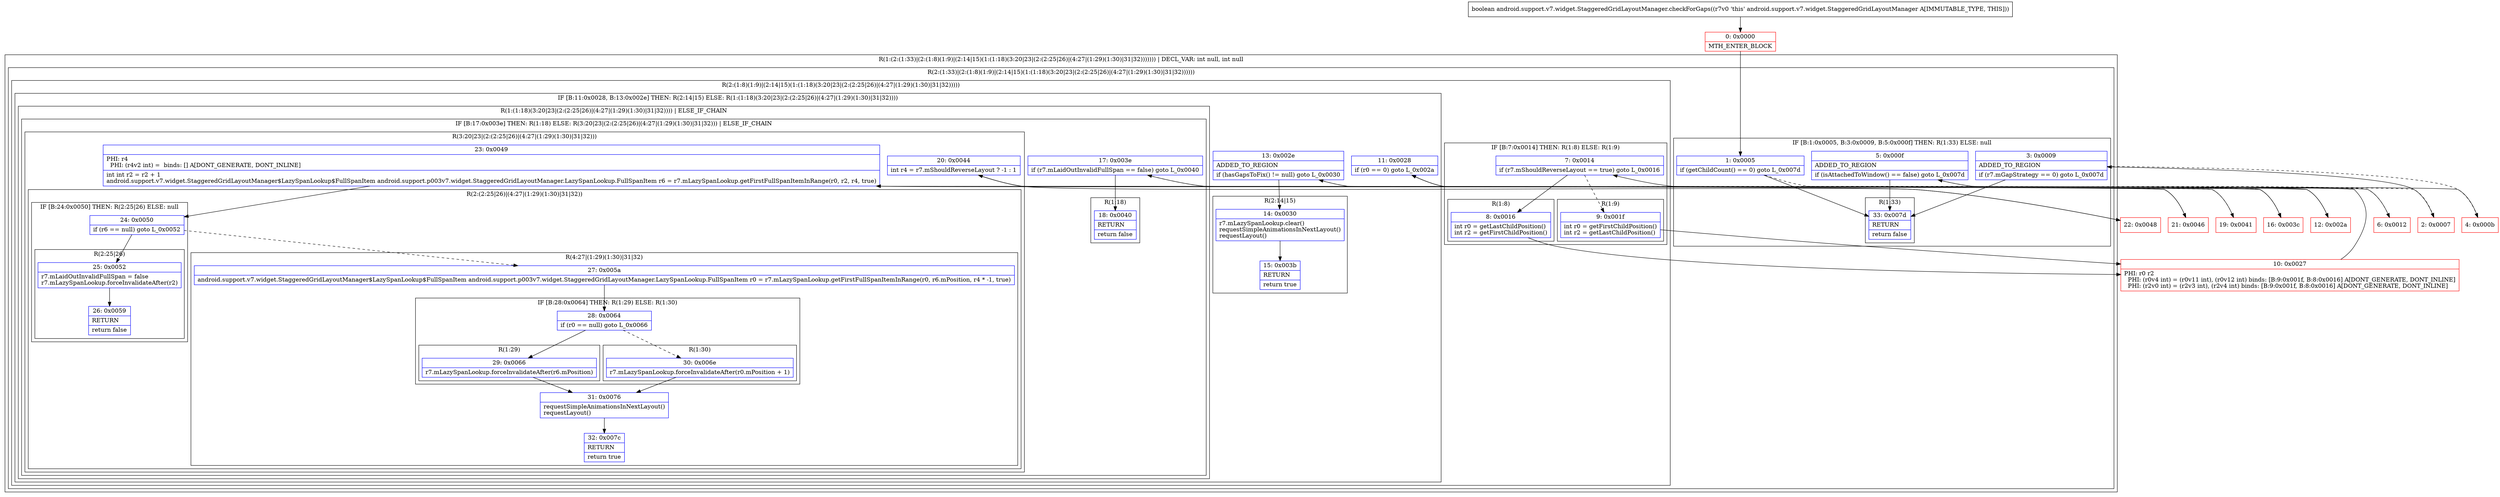 digraph "CFG forandroid.support.v7.widget.StaggeredGridLayoutManager.checkForGaps()Z" {
subgraph cluster_Region_536668670 {
label = "R(1:(2:(1:33)|(2:(1:8)(1:9)|(2:14|15)(1:(1:18)(3:20|23|(2:(2:25|26)|(4:27|(1:29)(1:30)|31|32))))))) | DECL_VAR: int null, int null\l";
node [shape=record,color=blue];
subgraph cluster_Region_678310578 {
label = "R(2:(1:33)|(2:(1:8)(1:9)|(2:14|15)(1:(1:18)(3:20|23|(2:(2:25|26)|(4:27|(1:29)(1:30)|31|32))))))";
node [shape=record,color=blue];
subgraph cluster_IfRegion_948145173 {
label = "IF [B:1:0x0005, B:3:0x0009, B:5:0x000f] THEN: R(1:33) ELSE: null";
node [shape=record,color=blue];
Node_1 [shape=record,label="{1\:\ 0x0005|if (getChildCount() == 0) goto L_0x007d\l}"];
Node_3 [shape=record,label="{3\:\ 0x0009|ADDED_TO_REGION\l|if (r7.mGapStrategy == 0) goto L_0x007d\l}"];
Node_5 [shape=record,label="{5\:\ 0x000f|ADDED_TO_REGION\l|if (isAttachedToWindow() == false) goto L_0x007d\l}"];
subgraph cluster_Region_37187172 {
label = "R(1:33)";
node [shape=record,color=blue];
Node_33 [shape=record,label="{33\:\ 0x007d|RETURN\l|return false\l}"];
}
}
subgraph cluster_Region_2063389893 {
label = "R(2:(1:8)(1:9)|(2:14|15)(1:(1:18)(3:20|23|(2:(2:25|26)|(4:27|(1:29)(1:30)|31|32)))))";
node [shape=record,color=blue];
subgraph cluster_IfRegion_601789066 {
label = "IF [B:7:0x0014] THEN: R(1:8) ELSE: R(1:9)";
node [shape=record,color=blue];
Node_7 [shape=record,label="{7\:\ 0x0014|if (r7.mShouldReverseLayout == true) goto L_0x0016\l}"];
subgraph cluster_Region_1594740986 {
label = "R(1:8)";
node [shape=record,color=blue];
Node_8 [shape=record,label="{8\:\ 0x0016|int r0 = getLastChildPosition()\lint r2 = getFirstChildPosition()\l}"];
}
subgraph cluster_Region_1548709821 {
label = "R(1:9)";
node [shape=record,color=blue];
Node_9 [shape=record,label="{9\:\ 0x001f|int r0 = getFirstChildPosition()\lint r2 = getLastChildPosition()\l}"];
}
}
subgraph cluster_IfRegion_119099840 {
label = "IF [B:11:0x0028, B:13:0x002e] THEN: R(2:14|15) ELSE: R(1:(1:18)(3:20|23|(2:(2:25|26)|(4:27|(1:29)(1:30)|31|32))))";
node [shape=record,color=blue];
Node_11 [shape=record,label="{11\:\ 0x0028|if (r0 == 0) goto L_0x002a\l}"];
Node_13 [shape=record,label="{13\:\ 0x002e|ADDED_TO_REGION\l|if (hasGapsToFix() != null) goto L_0x0030\l}"];
subgraph cluster_Region_1046764297 {
label = "R(2:14|15)";
node [shape=record,color=blue];
Node_14 [shape=record,label="{14\:\ 0x0030|r7.mLazySpanLookup.clear()\lrequestSimpleAnimationsInNextLayout()\lrequestLayout()\l}"];
Node_15 [shape=record,label="{15\:\ 0x003b|RETURN\l|return true\l}"];
}
subgraph cluster_Region_572717820 {
label = "R(1:(1:18)(3:20|23|(2:(2:25|26)|(4:27|(1:29)(1:30)|31|32)))) | ELSE_IF_CHAIN\l";
node [shape=record,color=blue];
subgraph cluster_IfRegion_1975482096 {
label = "IF [B:17:0x003e] THEN: R(1:18) ELSE: R(3:20|23|(2:(2:25|26)|(4:27|(1:29)(1:30)|31|32))) | ELSE_IF_CHAIN\l";
node [shape=record,color=blue];
Node_17 [shape=record,label="{17\:\ 0x003e|if (r7.mLaidOutInvalidFullSpan == false) goto L_0x0040\l}"];
subgraph cluster_Region_954576598 {
label = "R(1:18)";
node [shape=record,color=blue];
Node_18 [shape=record,label="{18\:\ 0x0040|RETURN\l|return false\l}"];
}
subgraph cluster_Region_2064791527 {
label = "R(3:20|23|(2:(2:25|26)|(4:27|(1:29)(1:30)|31|32)))";
node [shape=record,color=blue];
Node_20 [shape=record,label="{20\:\ 0x0044|int r4 = r7.mShouldReverseLayout ? \-1 : 1\l}"];
Node_23 [shape=record,label="{23\:\ 0x0049|PHI: r4 \l  PHI: (r4v2 int) =  binds: [] A[DONT_GENERATE, DONT_INLINE]\l|int int r2 = r2 + 1\landroid.support.v7.widget.StaggeredGridLayoutManager$LazySpanLookup$FullSpanItem android.support.p003v7.widget.StaggeredGridLayoutManager.LazySpanLookup.FullSpanItem r6 = r7.mLazySpanLookup.getFirstFullSpanItemInRange(r0, r2, r4, true)\l}"];
subgraph cluster_Region_608503504 {
label = "R(2:(2:25|26)|(4:27|(1:29)(1:30)|31|32))";
node [shape=record,color=blue];
subgraph cluster_IfRegion_894472383 {
label = "IF [B:24:0x0050] THEN: R(2:25|26) ELSE: null";
node [shape=record,color=blue];
Node_24 [shape=record,label="{24\:\ 0x0050|if (r6 == null) goto L_0x0052\l}"];
subgraph cluster_Region_82512600 {
label = "R(2:25|26)";
node [shape=record,color=blue];
Node_25 [shape=record,label="{25\:\ 0x0052|r7.mLaidOutInvalidFullSpan = false\lr7.mLazySpanLookup.forceInvalidateAfter(r2)\l}"];
Node_26 [shape=record,label="{26\:\ 0x0059|RETURN\l|return false\l}"];
}
}
subgraph cluster_Region_603892637 {
label = "R(4:27|(1:29)(1:30)|31|32)";
node [shape=record,color=blue];
Node_27 [shape=record,label="{27\:\ 0x005a|android.support.v7.widget.StaggeredGridLayoutManager$LazySpanLookup$FullSpanItem android.support.p003v7.widget.StaggeredGridLayoutManager.LazySpanLookup.FullSpanItem r0 = r7.mLazySpanLookup.getFirstFullSpanItemInRange(r0, r6.mPosition, r4 * \-1, true)\l}"];
subgraph cluster_IfRegion_157540049 {
label = "IF [B:28:0x0064] THEN: R(1:29) ELSE: R(1:30)";
node [shape=record,color=blue];
Node_28 [shape=record,label="{28\:\ 0x0064|if (r0 == null) goto L_0x0066\l}"];
subgraph cluster_Region_1603740925 {
label = "R(1:29)";
node [shape=record,color=blue];
Node_29 [shape=record,label="{29\:\ 0x0066|r7.mLazySpanLookup.forceInvalidateAfter(r6.mPosition)\l}"];
}
subgraph cluster_Region_1426241775 {
label = "R(1:30)";
node [shape=record,color=blue];
Node_30 [shape=record,label="{30\:\ 0x006e|r7.mLazySpanLookup.forceInvalidateAfter(r0.mPosition + 1)\l}"];
}
}
Node_31 [shape=record,label="{31\:\ 0x0076|requestSimpleAnimationsInNextLayout()\lrequestLayout()\l}"];
Node_32 [shape=record,label="{32\:\ 0x007c|RETURN\l|return true\l}"];
}
}
}
}
}
}
}
}
}
Node_0 [shape=record,color=red,label="{0\:\ 0x0000|MTH_ENTER_BLOCK\l}"];
Node_2 [shape=record,color=red,label="{2\:\ 0x0007}"];
Node_4 [shape=record,color=red,label="{4\:\ 0x000b}"];
Node_6 [shape=record,color=red,label="{6\:\ 0x0012}"];
Node_10 [shape=record,color=red,label="{10\:\ 0x0027|PHI: r0 r2 \l  PHI: (r0v4 int) = (r0v11 int), (r0v12 int) binds: [B:9:0x001f, B:8:0x0016] A[DONT_GENERATE, DONT_INLINE]\l  PHI: (r2v0 int) = (r2v3 int), (r2v4 int) binds: [B:9:0x001f, B:8:0x0016] A[DONT_GENERATE, DONT_INLINE]\l}"];
Node_12 [shape=record,color=red,label="{12\:\ 0x002a}"];
Node_16 [shape=record,color=red,label="{16\:\ 0x003c}"];
Node_19 [shape=record,color=red,label="{19\:\ 0x0041}"];
Node_21 [shape=record,color=red,label="{21\:\ 0x0046}"];
Node_22 [shape=record,color=red,label="{22\:\ 0x0048}"];
MethodNode[shape=record,label="{boolean android.support.v7.widget.StaggeredGridLayoutManager.checkForGaps((r7v0 'this' android.support.v7.widget.StaggeredGridLayoutManager A[IMMUTABLE_TYPE, THIS])) }"];
MethodNode -> Node_0;
Node_1 -> Node_2[style=dashed];
Node_1 -> Node_33;
Node_3 -> Node_4[style=dashed];
Node_3 -> Node_33;
Node_5 -> Node_6[style=dashed];
Node_5 -> Node_33;
Node_7 -> Node_8;
Node_7 -> Node_9[style=dashed];
Node_8 -> Node_10;
Node_9 -> Node_10;
Node_11 -> Node_12;
Node_11 -> Node_16[style=dashed];
Node_13 -> Node_14;
Node_13 -> Node_16[style=dashed];
Node_14 -> Node_15;
Node_17 -> Node_18;
Node_17 -> Node_19[style=dashed];
Node_20 -> Node_21;
Node_20 -> Node_22;
Node_23 -> Node_24;
Node_24 -> Node_25;
Node_24 -> Node_27[style=dashed];
Node_25 -> Node_26;
Node_27 -> Node_28;
Node_28 -> Node_29;
Node_28 -> Node_30[style=dashed];
Node_29 -> Node_31;
Node_30 -> Node_31;
Node_31 -> Node_32;
Node_0 -> Node_1;
Node_2 -> Node_3;
Node_4 -> Node_5;
Node_6 -> Node_7;
Node_10 -> Node_11;
Node_12 -> Node_13;
Node_16 -> Node_17;
Node_19 -> Node_20;
Node_21 -> Node_23;
Node_22 -> Node_23;
}

